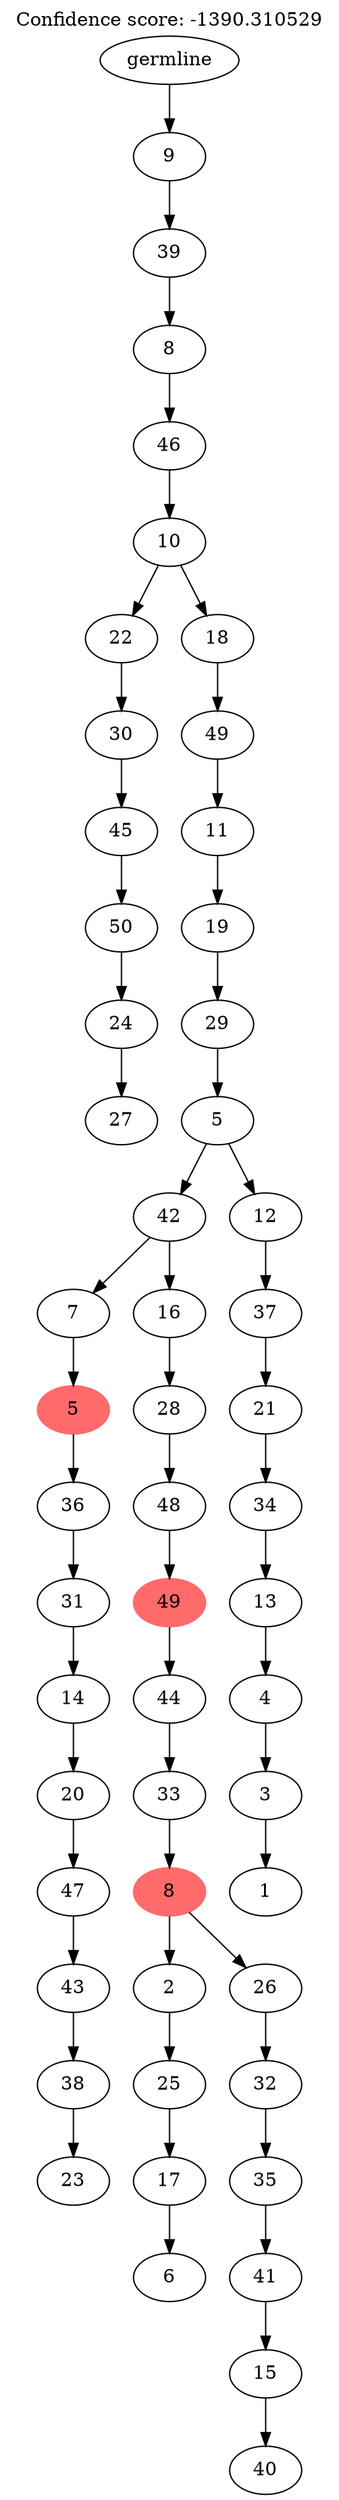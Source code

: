 digraph g {
	"52" -> "53";
	"53" [label="27"];
	"51" -> "52";
	"52" [label="24"];
	"50" -> "51";
	"51" [label="50"];
	"49" -> "50";
	"50" [label="45"];
	"48" -> "49";
	"49" [label="30"];
	"46" -> "47";
	"47" [label="23"];
	"45" -> "46";
	"46" [label="38"];
	"44" -> "45";
	"45" [label="43"];
	"43" -> "44";
	"44" [label="47"];
	"42" -> "43";
	"43" [label="20"];
	"41" -> "42";
	"42" [label="14"];
	"40" -> "41";
	"41" [label="31"];
	"39" -> "40";
	"40" [label="36"];
	"38" -> "39";
	"39" [color=indianred1, style=filled, label="5"];
	"36" -> "37";
	"37" [label="6"];
	"35" -> "36";
	"36" [label="17"];
	"34" -> "35";
	"35" [label="25"];
	"32" -> "33";
	"33" [label="40"];
	"31" -> "32";
	"32" [label="15"];
	"30" -> "31";
	"31" [label="41"];
	"29" -> "30";
	"30" [label="35"];
	"28" -> "29";
	"29" [label="32"];
	"27" -> "28";
	"28" [label="26"];
	"27" -> "34";
	"34" [label="2"];
	"26" -> "27";
	"27" [color=indianred1, style=filled, label="8"];
	"25" -> "26";
	"26" [label="33"];
	"24" -> "25";
	"25" [label="44"];
	"23" -> "24";
	"24" [color=indianred1, style=filled, label="49"];
	"22" -> "23";
	"23" [label="48"];
	"21" -> "22";
	"22" [label="28"];
	"20" -> "21";
	"21" [label="16"];
	"20" -> "38";
	"38" [label="7"];
	"18" -> "19";
	"19" [label="1"];
	"17" -> "18";
	"18" [label="3"];
	"16" -> "17";
	"17" [label="4"];
	"15" -> "16";
	"16" [label="13"];
	"14" -> "15";
	"15" [label="34"];
	"13" -> "14";
	"14" [label="21"];
	"12" -> "13";
	"13" [label="37"];
	"11" -> "12";
	"12" [label="12"];
	"11" -> "20";
	"20" [label="42"];
	"10" -> "11";
	"11" [label="5"];
	"9" -> "10";
	"10" [label="29"];
	"8" -> "9";
	"9" [label="19"];
	"7" -> "8";
	"8" [label="11"];
	"6" -> "7";
	"7" [label="49"];
	"5" -> "6";
	"6" [label="18"];
	"5" -> "48";
	"48" [label="22"];
	"4" -> "5";
	"5" [label="10"];
	"3" -> "4";
	"4" [label="46"];
	"2" -> "3";
	"3" [label="8"];
	"1" -> "2";
	"2" [label="39"];
	"0" -> "1";
	"1" [label="9"];
	"0" [label="germline"];
	labelloc="t";
	label="Confidence score: -1390.310529";
}
